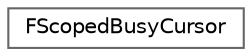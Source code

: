 digraph "Graphical Class Hierarchy"
{
 // INTERACTIVE_SVG=YES
 // LATEX_PDF_SIZE
  bgcolor="transparent";
  edge [fontname=Helvetica,fontsize=10,labelfontname=Helvetica,labelfontsize=10];
  node [fontname=Helvetica,fontsize=10,shape=box,height=0.2,width=0.4];
  rankdir="LR";
  Node0 [id="Node000000",label="FScopedBusyCursor",height=0.2,width=0.4,color="grey40", fillcolor="white", style="filled",URL="$d8/d44/classFScopedBusyCursor.html",tooltip="While in scope, sets the cursor to the busy (hourglass) cursor for all windows."];
}
